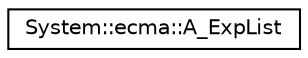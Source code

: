 digraph G
{
  edge [fontname="Helvetica",fontsize="10",labelfontname="Helvetica",labelfontsize="10"];
  node [fontname="Helvetica",fontsize="10",shape=record];
  rankdir="LR";
  Node1 [label="System::ecma::A_ExpList",height=0.2,width=0.4,color="black", fillcolor="white", style="filled",URL="$class_system_1_1ecma_1_1_a___exp_list.html"];
}
